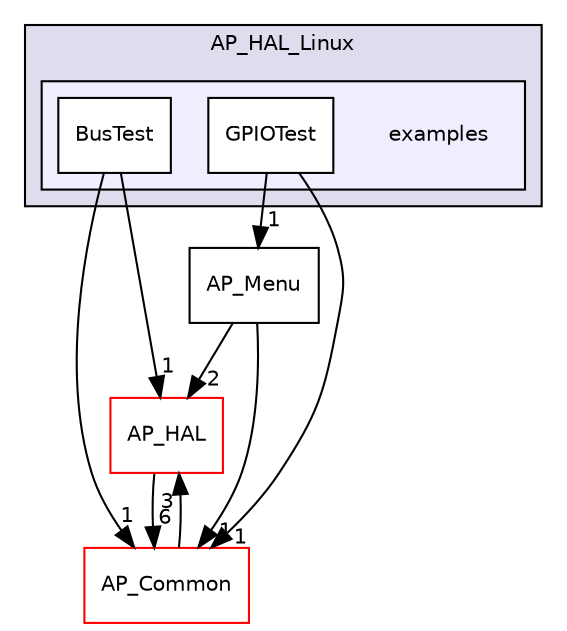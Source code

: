digraph "libraries/AP_HAL_Linux/examples" {
  compound=true
  node [ fontsize="10", fontname="Helvetica"];
  edge [ labelfontsize="10", labelfontname="Helvetica"];
  subgraph clusterdir_8368ee2f250655722bce4ae7bccd6615 {
    graph [ bgcolor="#ddddee", pencolor="black", label="AP_HAL_Linux" fontname="Helvetica", fontsize="10", URL="dir_8368ee2f250655722bce4ae7bccd6615.html"]
  subgraph clusterdir_5f11d1e7179f0aa11ecb6172772740ed {
    graph [ bgcolor="#eeeeff", pencolor="black", label="" URL="dir_5f11d1e7179f0aa11ecb6172772740ed.html"];
    dir_5f11d1e7179f0aa11ecb6172772740ed [shape=plaintext label="examples"];
    dir_883da89f4246ccc19e54182db89135d8 [shape=box label="BusTest" color="black" fillcolor="white" style="filled" URL="dir_883da89f4246ccc19e54182db89135d8.html"];
    dir_7bcab15a8b33b370a958e6d3616a76fe [shape=box label="GPIOTest" color="black" fillcolor="white" style="filled" URL="dir_7bcab15a8b33b370a958e6d3616a76fe.html"];
  }
  }
  dir_5c7c13415f99a980aec00933a5499141 [shape=box label="AP_Menu" URL="dir_5c7c13415f99a980aec00933a5499141.html"];
  dir_1cbc10423b2512b31103883361e0123b [shape=box label="AP_HAL" fillcolor="white" style="filled" color="red" URL="dir_1cbc10423b2512b31103883361e0123b.html"];
  dir_df3f4256615fd4197927a84a019a8bd8 [shape=box label="AP_Common" fillcolor="white" style="filled" color="red" URL="dir_df3f4256615fd4197927a84a019a8bd8.html"];
  dir_5c7c13415f99a980aec00933a5499141->dir_1cbc10423b2512b31103883361e0123b [headlabel="2", labeldistance=1.5 headhref="dir_000101_000046.html"];
  dir_5c7c13415f99a980aec00933a5499141->dir_df3f4256615fd4197927a84a019a8bd8 [headlabel="1", labeldistance=1.5 headhref="dir_000101_000030.html"];
  dir_1cbc10423b2512b31103883361e0123b->dir_df3f4256615fd4197927a84a019a8bd8 [headlabel="6", labeldistance=1.5 headhref="dir_000046_000030.html"];
  dir_883da89f4246ccc19e54182db89135d8->dir_1cbc10423b2512b31103883361e0123b [headlabel="1", labeldistance=1.5 headhref="dir_000082_000046.html"];
  dir_883da89f4246ccc19e54182db89135d8->dir_df3f4256615fd4197927a84a019a8bd8 [headlabel="1", labeldistance=1.5 headhref="dir_000082_000030.html"];
  dir_7bcab15a8b33b370a958e6d3616a76fe->dir_5c7c13415f99a980aec00933a5499141 [headlabel="1", labeldistance=1.5 headhref="dir_000083_000101.html"];
  dir_7bcab15a8b33b370a958e6d3616a76fe->dir_df3f4256615fd4197927a84a019a8bd8 [headlabel="1", labeldistance=1.5 headhref="dir_000083_000030.html"];
  dir_df3f4256615fd4197927a84a019a8bd8->dir_1cbc10423b2512b31103883361e0123b [headlabel="3", labeldistance=1.5 headhref="dir_000030_000046.html"];
}
